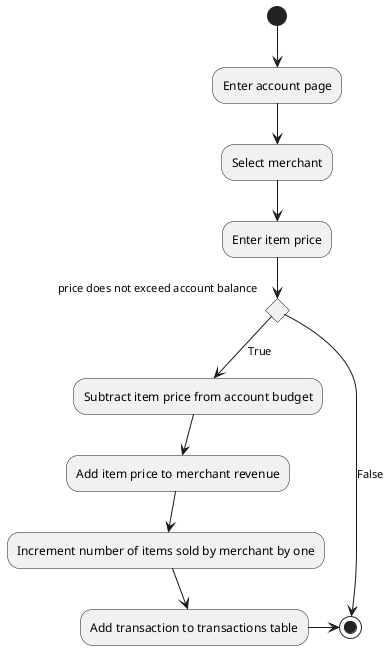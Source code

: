 @startuml

(*) --> "Enter account page"
    --> "Select merchant"
    --> "Enter item price"
    if "price does not exceed account balance" then
        --> [True] "Subtract item price from account budget" 
        --> "Add item price to merchant revenue" 
        --> "Increment number of items sold by merchant by one" 
        --> "Add transaction to transactions table" 
        -right-> (*)
    else 
        -->[False] (*)
    endif
 
@enduml